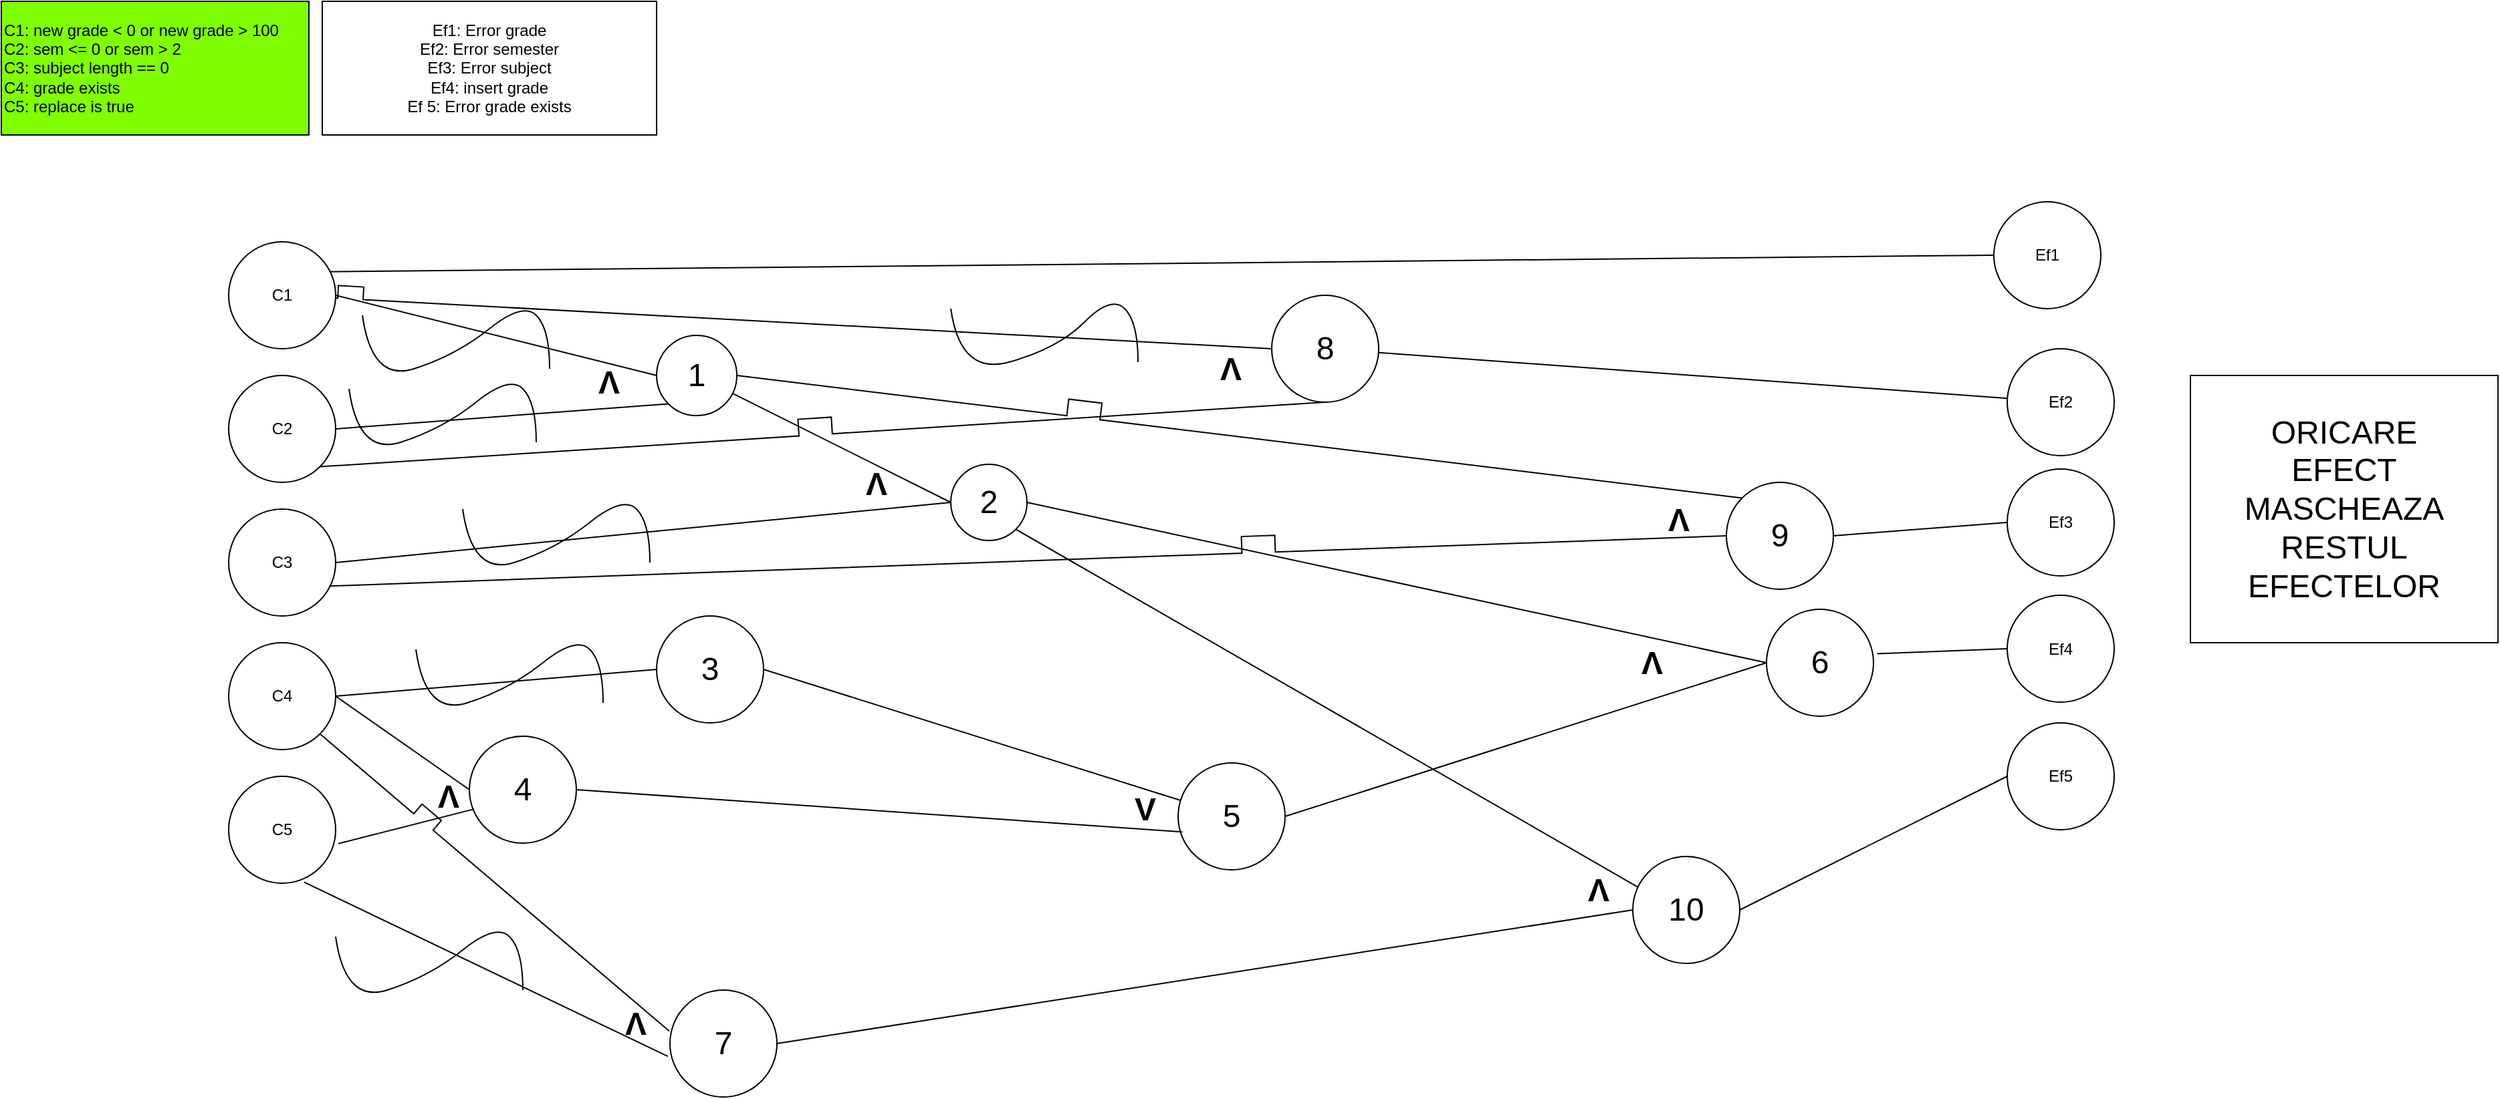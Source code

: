 <mxfile version="21.1.2" type="device">
  <diagram id="VnuXmWLjSKDz6pkJLCQi" name="Page-1">
    <mxGraphModel dx="1036" dy="606" grid="1" gridSize="10" guides="1" tooltips="1" connect="1" arrows="1" fold="1" page="1" pageScale="1" pageWidth="827" pageHeight="1169" math="0" shadow="0">
      <root>
        <mxCell id="0" />
        <mxCell id="1" parent="0" />
        <mxCell id="gHTXFpYsCy3y76UQldaq-1" value="C1" style="ellipse;whiteSpace=wrap;html=1;aspect=fixed;" parent="1" vertex="1">
          <mxGeometry x="370" y="230" width="80" height="80" as="geometry" />
        </mxCell>
        <mxCell id="gHTXFpYsCy3y76UQldaq-2" value="C2" style="ellipse;whiteSpace=wrap;html=1;aspect=fixed;" parent="1" vertex="1">
          <mxGeometry x="370" y="330" width="80" height="80" as="geometry" />
        </mxCell>
        <mxCell id="gHTXFpYsCy3y76UQldaq-3" value="C3" style="ellipse;whiteSpace=wrap;html=1;aspect=fixed;" parent="1" vertex="1">
          <mxGeometry x="370" y="430" width="80" height="80" as="geometry" />
        </mxCell>
        <mxCell id="gHTXFpYsCy3y76UQldaq-4" value="C4" style="ellipse;whiteSpace=wrap;html=1;aspect=fixed;" parent="1" vertex="1">
          <mxGeometry x="370" y="530" width="80" height="80" as="geometry" />
        </mxCell>
        <mxCell id="gHTXFpYsCy3y76UQldaq-9" value="&lt;div style=&quot;&quot;&gt;C1: new grade &amp;lt; 0 or new grade &amp;gt; 100&lt;/div&gt;&lt;div style=&quot;&quot;&gt;C2: sem &amp;lt;= 0 or sem &amp;gt; 2&lt;br&gt;C3: subject length == 0&lt;/div&gt;&lt;div style=&quot;&quot;&gt;C4: grade exists&lt;/div&gt;&lt;div style=&quot;&quot;&gt;C5: replace is true&lt;/div&gt;" style="rounded=0;whiteSpace=wrap;html=1;labelBackgroundColor=#80FF00;fillColor=#80FF00;align=left;" parent="1" vertex="1">
          <mxGeometry x="200" y="50" width="230" height="100" as="geometry" />
        </mxCell>
        <mxCell id="gHTXFpYsCy3y76UQldaq-12" value="Ef1: Error grade&lt;br&gt;Ef2: Error semester&lt;br&gt;Ef3: Error subject&lt;br&gt;Ef4: insert grade&lt;br&gt;Ef 5: Error grade exists" style="rounded=0;whiteSpace=wrap;html=1;labelBackgroundColor=none;fillColor=none;" parent="1" vertex="1">
          <mxGeometry x="440" y="50" width="250" height="100" as="geometry" />
        </mxCell>
        <mxCell id="gHTXFpYsCy3y76UQldaq-13" value="Ef1" style="ellipse;whiteSpace=wrap;html=1;aspect=fixed;" parent="1" vertex="1">
          <mxGeometry x="1690" y="200" width="80" height="80" as="geometry" />
        </mxCell>
        <mxCell id="gHTXFpYsCy3y76UQldaq-14" value="Ef2" style="ellipse;whiteSpace=wrap;html=1;aspect=fixed;" parent="1" vertex="1">
          <mxGeometry x="1700" y="310" width="80" height="80" as="geometry" />
        </mxCell>
        <mxCell id="gHTXFpYsCy3y76UQldaq-15" value="Ef3" style="ellipse;whiteSpace=wrap;html=1;aspect=fixed;" parent="1" vertex="1">
          <mxGeometry x="1700" y="400" width="80" height="80" as="geometry" />
        </mxCell>
        <mxCell id="gHTXFpYsCy3y76UQldaq-16" value="Ef4" style="ellipse;whiteSpace=wrap;html=1;aspect=fixed;" parent="1" vertex="1">
          <mxGeometry x="1700" y="494.5" width="80" height="80" as="geometry" />
        </mxCell>
        <mxCell id="gHTXFpYsCy3y76UQldaq-17" value="Ef5" style="ellipse;whiteSpace=wrap;html=1;aspect=fixed;" parent="1" vertex="1">
          <mxGeometry x="1700" y="590" width="80" height="80" as="geometry" />
        </mxCell>
        <mxCell id="gHTXFpYsCy3y76UQldaq-24" value="" style="endArrow=none;html=1;rounded=0;exitX=1;exitY=0.5;exitDx=0;exitDy=0;entryX=0;entryY=0.5;entryDx=0;entryDy=0;" parent="1" source="gHTXFpYsCy3y76UQldaq-1" target="gHTXFpYsCy3y76UQldaq-26" edge="1">
          <mxGeometry width="50" height="50" relative="1" as="geometry">
            <mxPoint x="480" y="420" as="sourcePoint" />
            <mxPoint x="640" y="300" as="targetPoint" />
          </mxGeometry>
        </mxCell>
        <mxCell id="gHTXFpYsCy3y76UQldaq-26" value="&lt;font style=&quot;font-size: 24px;&quot;&gt;1&lt;/font&gt;" style="ellipse;whiteSpace=wrap;html=1;aspect=fixed;labelBackgroundColor=none;fillColor=none;" parent="1" vertex="1">
          <mxGeometry x="690" y="300" width="60" height="60" as="geometry" />
        </mxCell>
        <mxCell id="gHTXFpYsCy3y76UQldaq-27" value="" style="curved=1;endArrow=none;html=1;rounded=0;endFill=0;" parent="1" edge="1">
          <mxGeometry width="50" height="50" relative="1" as="geometry">
            <mxPoint x="470" y="285" as="sourcePoint" />
            <mxPoint x="610" y="325" as="targetPoint" />
            <Array as="points">
              <mxPoint x="477" y="335" />
              <mxPoint x="540" y="315" />
              <mxPoint x="590" y="275" />
              <mxPoint x="610" y="295" />
            </Array>
          </mxGeometry>
        </mxCell>
        <mxCell id="gHTXFpYsCy3y76UQldaq-30" value="" style="endArrow=none;html=1;rounded=0;entryX=0;entryY=1;entryDx=0;entryDy=0;exitX=1;exitY=0.5;exitDx=0;exitDy=0;" parent="1" source="gHTXFpYsCy3y76UQldaq-2" target="gHTXFpYsCy3y76UQldaq-26" edge="1">
          <mxGeometry width="50" height="50" relative="1" as="geometry">
            <mxPoint x="480" y="420" as="sourcePoint" />
            <mxPoint x="530" y="370" as="targetPoint" />
          </mxGeometry>
        </mxCell>
        <mxCell id="gHTXFpYsCy3y76UQldaq-31" value="" style="curved=1;endArrow=none;html=1;rounded=0;endFill=0;" parent="1" edge="1">
          <mxGeometry width="50" height="50" relative="1" as="geometry">
            <mxPoint x="460" y="340" as="sourcePoint" />
            <mxPoint x="600" y="380" as="targetPoint" />
            <Array as="points">
              <mxPoint x="467" y="390" />
              <mxPoint x="530" y="370" />
              <mxPoint x="580" y="330" />
              <mxPoint x="600" y="350" />
            </Array>
          </mxGeometry>
        </mxCell>
        <mxCell id="gHTXFpYsCy3y76UQldaq-34" value="" style="endArrow=none;html=1;rounded=0;fontSize=24;exitX=1;exitY=0.5;exitDx=0;exitDy=0;entryX=0;entryY=0.5;entryDx=0;entryDy=0;" parent="1" source="gHTXFpYsCy3y76UQldaq-3" target="gHTXFpYsCy3y76UQldaq-36" edge="1">
          <mxGeometry width="50" height="50" relative="1" as="geometry">
            <mxPoint x="610" y="420" as="sourcePoint" />
            <mxPoint x="860" y="460" as="targetPoint" />
          </mxGeometry>
        </mxCell>
        <mxCell id="gHTXFpYsCy3y76UQldaq-35" value="" style="curved=1;endArrow=none;html=1;rounded=0;endFill=0;" parent="1" edge="1">
          <mxGeometry width="50" height="50" relative="1" as="geometry">
            <mxPoint x="545" y="430" as="sourcePoint" />
            <mxPoint x="685" y="470" as="targetPoint" />
            <Array as="points">
              <mxPoint x="552" y="480" />
              <mxPoint x="615" y="460" />
              <mxPoint x="665" y="420" />
              <mxPoint x="685" y="440" />
            </Array>
          </mxGeometry>
        </mxCell>
        <mxCell id="gHTXFpYsCy3y76UQldaq-36" value="2" style="ellipse;whiteSpace=wrap;html=1;aspect=fixed;labelBackgroundColor=none;fontSize=24;fillColor=none;" parent="1" vertex="1">
          <mxGeometry x="910" y="396.5" width="57" height="57" as="geometry" />
        </mxCell>
        <mxCell id="gHTXFpYsCy3y76UQldaq-37" value="C5" style="ellipse;whiteSpace=wrap;html=1;aspect=fixed;" parent="1" vertex="1">
          <mxGeometry x="370" y="630" width="80" height="80" as="geometry" />
        </mxCell>
        <mxCell id="gHTXFpYsCy3y76UQldaq-38" value="" style="endArrow=none;html=1;rounded=0;fontSize=24;entryX=0;entryY=0.5;entryDx=0;entryDy=0;" parent="1" source="gHTXFpYsCy3y76UQldaq-26" target="gHTXFpYsCy3y76UQldaq-36" edge="1">
          <mxGeometry width="50" height="50" relative="1" as="geometry">
            <mxPoint x="880" y="420" as="sourcePoint" />
            <mxPoint x="930" y="370" as="targetPoint" />
          </mxGeometry>
        </mxCell>
        <mxCell id="gHTXFpYsCy3y76UQldaq-40" value="" style="endArrow=none;html=1;rounded=0;fontSize=24;exitX=1;exitY=0.5;exitDx=0;exitDy=0;entryX=0;entryY=0.5;entryDx=0;entryDy=0;" parent="1" source="gHTXFpYsCy3y76UQldaq-4" target="gHTXFpYsCy3y76UQldaq-42" edge="1">
          <mxGeometry width="50" height="50" relative="1" as="geometry">
            <mxPoint x="520" y="500" as="sourcePoint" />
            <mxPoint x="700" y="560" as="targetPoint" />
          </mxGeometry>
        </mxCell>
        <mxCell id="gHTXFpYsCy3y76UQldaq-41" value="" style="endArrow=none;html=1;rounded=0;fontSize=24;exitX=1.025;exitY=0.63;exitDx=0;exitDy=0;exitPerimeter=0;entryX=0.042;entryY=0.682;entryDx=0;entryDy=0;entryPerimeter=0;" parent="1" source="gHTXFpYsCy3y76UQldaq-37" target="gHTXFpYsCy3y76UQldaq-42" edge="1">
          <mxGeometry width="50" height="50" relative="1" as="geometry">
            <mxPoint x="500" y="670" as="sourcePoint" />
            <mxPoint x="700" y="590" as="targetPoint" />
          </mxGeometry>
        </mxCell>
        <mxCell id="gHTXFpYsCy3y76UQldaq-42" value="&lt;font style=&quot;font-size: 24px;&quot;&gt;4&lt;/font&gt;" style="ellipse;whiteSpace=wrap;html=1;aspect=fixed;labelBackgroundColor=none;fillColor=none;" parent="1" vertex="1">
          <mxGeometry x="550" y="600" width="80" height="80" as="geometry" />
        </mxCell>
        <mxCell id="gHTXFpYsCy3y76UQldaq-43" value="V" style="text;html=1;align=center;verticalAlign=middle;resizable=0;points=[];autosize=1;strokeColor=none;fillColor=none;fontSize=24;fontStyle=1" parent="1" vertex="1">
          <mxGeometry x="1040" y="640" width="30" height="30" as="geometry" />
        </mxCell>
        <mxCell id="gHTXFpYsCy3y76UQldaq-45" value="&lt;font style=&quot;font-size: 24px;&quot;&gt;3&lt;/font&gt;" style="ellipse;whiteSpace=wrap;html=1;aspect=fixed;labelBackgroundColor=none;fillColor=none;" parent="1" vertex="1">
          <mxGeometry x="690" y="510" width="80" height="80" as="geometry" />
        </mxCell>
        <mxCell id="gHTXFpYsCy3y76UQldaq-46" value="" style="endArrow=none;html=1;rounded=0;fontSize=24;exitX=1;exitY=0.5;exitDx=0;exitDy=0;entryX=0;entryY=0.5;entryDx=0;entryDy=0;" parent="1" source="gHTXFpYsCy3y76UQldaq-4" target="gHTXFpYsCy3y76UQldaq-45" edge="1">
          <mxGeometry width="50" height="50" relative="1" as="geometry">
            <mxPoint x="830" y="500" as="sourcePoint" />
            <mxPoint x="880" y="450" as="targetPoint" />
          </mxGeometry>
        </mxCell>
        <mxCell id="gHTXFpYsCy3y76UQldaq-47" value="" style="curved=1;endArrow=none;html=1;rounded=0;endFill=0;" parent="1" edge="1">
          <mxGeometry width="50" height="50" relative="1" as="geometry">
            <mxPoint x="510" y="535" as="sourcePoint" />
            <mxPoint x="650" y="575" as="targetPoint" />
            <Array as="points">
              <mxPoint x="517" y="585" />
              <mxPoint x="580" y="565" />
              <mxPoint x="630" y="525" />
              <mxPoint x="650" y="545" />
            </Array>
          </mxGeometry>
        </mxCell>
        <mxCell id="gHTXFpYsCy3y76UQldaq-48" value="" style="endArrow=none;html=1;rounded=0;fontSize=24;exitX=1;exitY=0.5;exitDx=0;exitDy=0;entryX=0.04;entryY=0.645;entryDx=0;entryDy=0;entryPerimeter=0;" parent="1" source="gHTXFpYsCy3y76UQldaq-42" target="gHTXFpYsCy3y76UQldaq-50" edge="1">
          <mxGeometry width="50" height="50" relative="1" as="geometry">
            <mxPoint x="830" y="590" as="sourcePoint" />
            <mxPoint x="1050" y="600" as="targetPoint" />
          </mxGeometry>
        </mxCell>
        <mxCell id="gHTXFpYsCy3y76UQldaq-49" value="" style="endArrow=none;html=1;rounded=0;fontSize=24;exitX=1;exitY=0.5;exitDx=0;exitDy=0;" parent="1" source="gHTXFpYsCy3y76UQldaq-45" target="gHTXFpYsCy3y76UQldaq-50" edge="1">
          <mxGeometry width="50" height="50" relative="1" as="geometry">
            <mxPoint x="830" y="590" as="sourcePoint" />
            <mxPoint x="1050" y="600" as="targetPoint" />
          </mxGeometry>
        </mxCell>
        <mxCell id="gHTXFpYsCy3y76UQldaq-50" value="&lt;font style=&quot;font-size: 24px;&quot;&gt;5&lt;/font&gt;" style="ellipse;whiteSpace=wrap;html=1;aspect=fixed;labelBackgroundColor=none;fillColor=none;" parent="1" vertex="1">
          <mxGeometry x="1080" y="620" width="80" height="80" as="geometry" />
        </mxCell>
        <mxCell id="gHTXFpYsCy3y76UQldaq-51" value="V" style="text;html=1;align=center;verticalAlign=middle;resizable=0;points=[];autosize=1;strokeColor=none;fillColor=none;fontSize=24;fontStyle=1;rotation=-180;" parent="1" vertex="1">
          <mxGeometry x="640" y="320" width="30" height="30" as="geometry" />
        </mxCell>
        <mxCell id="gHTXFpYsCy3y76UQldaq-52" value="V" style="text;html=1;align=center;verticalAlign=middle;resizable=0;points=[];autosize=1;strokeColor=none;fillColor=none;fontSize=24;fontStyle=1;rotation=-180;" parent="1" vertex="1">
          <mxGeometry x="840" y="396.5" width="30" height="30" as="geometry" />
        </mxCell>
        <mxCell id="gHTXFpYsCy3y76UQldaq-53" value="V" style="text;html=1;align=center;verticalAlign=middle;resizable=0;points=[];autosize=1;strokeColor=none;fillColor=none;fontSize=24;fontStyle=1;rotation=-180;" parent="1" vertex="1">
          <mxGeometry x="520" y="630" width="30" height="30" as="geometry" />
        </mxCell>
        <mxCell id="gHTXFpYsCy3y76UQldaq-54" value="" style="endArrow=none;html=1;rounded=0;fontSize=24;exitX=1;exitY=0.5;exitDx=0;exitDy=0;entryX=0;entryY=0.5;entryDx=0;entryDy=0;" parent="1" source="gHTXFpYsCy3y76UQldaq-36" target="gHTXFpYsCy3y76UQldaq-56" edge="1">
          <mxGeometry width="50" height="50" relative="1" as="geometry">
            <mxPoint x="860" y="500" as="sourcePoint" />
            <mxPoint x="1430" y="320" as="targetPoint" />
          </mxGeometry>
        </mxCell>
        <mxCell id="gHTXFpYsCy3y76UQldaq-55" value="" style="endArrow=none;html=1;rounded=0;fontSize=24;exitX=1;exitY=0.5;exitDx=0;exitDy=0;entryX=0;entryY=0.5;entryDx=0;entryDy=0;" parent="1" source="gHTXFpYsCy3y76UQldaq-50" target="gHTXFpYsCy3y76UQldaq-56" edge="1">
          <mxGeometry width="50" height="50" relative="1" as="geometry">
            <mxPoint x="1080" y="500" as="sourcePoint" />
            <mxPoint x="1430" y="350" as="targetPoint" />
          </mxGeometry>
        </mxCell>
        <mxCell id="gHTXFpYsCy3y76UQldaq-56" value="&lt;span style=&quot;font-size: 24px;&quot;&gt;6&lt;/span&gt;" style="ellipse;whiteSpace=wrap;html=1;aspect=fixed;labelBackgroundColor=none;fillColor=none;" parent="1" vertex="1">
          <mxGeometry x="1520" y="505" width="80" height="80" as="geometry" />
        </mxCell>
        <mxCell id="gHTXFpYsCy3y76UQldaq-57" value="V" style="text;html=1;align=center;verticalAlign=middle;resizable=0;points=[];autosize=1;strokeColor=none;fillColor=none;fontSize=24;fontStyle=1;rotation=-180;" parent="1" vertex="1">
          <mxGeometry x="1420" y="530" width="30" height="30" as="geometry" />
        </mxCell>
        <mxCell id="gHTXFpYsCy3y76UQldaq-58" value="" style="endArrow=none;html=1;rounded=0;fontSize=24;exitX=1.035;exitY=0.415;exitDx=0;exitDy=0;entryX=0;entryY=0.5;entryDx=0;entryDy=0;exitPerimeter=0;" parent="1" source="gHTXFpYsCy3y76UQldaq-56" target="gHTXFpYsCy3y76UQldaq-16" edge="1">
          <mxGeometry width="50" height="50" relative="1" as="geometry">
            <mxPoint x="1110" y="480" as="sourcePoint" />
            <mxPoint x="1670" y="380" as="targetPoint" />
          </mxGeometry>
        </mxCell>
        <mxCell id="gHTXFpYsCy3y76UQldaq-59" value="" style="endArrow=none;html=1;rounded=0;fontSize=24;exitX=1;exitY=1;exitDx=0;exitDy=0;entryX=-0.005;entryY=0.385;entryDx=0;entryDy=0;entryPerimeter=0;jumpStyle=sharp;jumpSize=19;" parent="1" source="gHTXFpYsCy3y76UQldaq-4" target="gHTXFpYsCy3y76UQldaq-62" edge="1">
          <mxGeometry width="50" height="50" relative="1" as="geometry">
            <mxPoint x="640" y="650" as="sourcePoint" />
            <mxPoint x="750" y="820" as="targetPoint" />
          </mxGeometry>
        </mxCell>
        <mxCell id="gHTXFpYsCy3y76UQldaq-60" value="" style="endArrow=none;html=1;rounded=0;fontSize=24;exitX=0.705;exitY=0.99;exitDx=0;exitDy=0;exitPerimeter=0;entryX=-0.02;entryY=0.62;entryDx=0;entryDy=0;entryPerimeter=0;" parent="1" source="gHTXFpYsCy3y76UQldaq-37" target="gHTXFpYsCy3y76UQldaq-62" edge="1">
          <mxGeometry width="50" height="50" relative="1" as="geometry">
            <mxPoint x="448.284" y="608.284" as="sourcePoint" />
            <mxPoint x="680" y="820" as="targetPoint" />
          </mxGeometry>
        </mxCell>
        <mxCell id="gHTXFpYsCy3y76UQldaq-61" value="" style="curved=1;endArrow=none;html=1;rounded=0;endFill=0;" parent="1" edge="1">
          <mxGeometry width="50" height="50" relative="1" as="geometry">
            <mxPoint x="450" y="750" as="sourcePoint" />
            <mxPoint x="590" y="790" as="targetPoint" />
            <Array as="points">
              <mxPoint x="457" y="800" />
              <mxPoint x="520" y="780" />
              <mxPoint x="570" y="740" />
              <mxPoint x="590" y="760" />
            </Array>
          </mxGeometry>
        </mxCell>
        <mxCell id="gHTXFpYsCy3y76UQldaq-62" value="&lt;font style=&quot;font-size: 24px;&quot;&gt;7&lt;/font&gt;" style="ellipse;whiteSpace=wrap;html=1;aspect=fixed;labelBackgroundColor=none;fillColor=none;" parent="1" vertex="1">
          <mxGeometry x="700" y="790" width="80" height="80" as="geometry" />
        </mxCell>
        <mxCell id="gHTXFpYsCy3y76UQldaq-63" value="V" style="text;html=1;align=center;verticalAlign=middle;resizable=0;points=[];autosize=1;strokeColor=none;fillColor=none;fontSize=24;fontStyle=1;rotation=-180;" parent="1" vertex="1">
          <mxGeometry x="660" y="800" width="30" height="30" as="geometry" />
        </mxCell>
        <mxCell id="gHTXFpYsCy3y76UQldaq-64" value="" style="endArrow=none;html=1;rounded=0;fontSize=24;exitX=1;exitY=0.5;exitDx=0;exitDy=0;entryX=0;entryY=0.5;entryDx=0;entryDy=0;" parent="1" source="gHTXFpYsCy3y76UQldaq-62" target="gHTXFpYsCy3y76UQldaq-86" edge="1">
          <mxGeometry width="50" height="50" relative="1" as="geometry">
            <mxPoint x="436.4" y="719.2" as="sourcePoint" />
            <mxPoint x="1060" y="820" as="targetPoint" />
          </mxGeometry>
        </mxCell>
        <mxCell id="gHTXFpYsCy3y76UQldaq-65" value="" style="endArrow=none;html=1;rounded=0;fontSize=24;entryX=0;entryY=0.5;entryDx=0;entryDy=0;exitX=0.942;exitY=0.279;exitDx=0;exitDy=0;exitPerimeter=0;" parent="1" source="gHTXFpYsCy3y76UQldaq-1" target="gHTXFpYsCy3y76UQldaq-13" edge="1">
          <mxGeometry width="50" height="50" relative="1" as="geometry">
            <mxPoint x="840" y="320" as="sourcePoint" />
            <mxPoint x="1530" y="555" as="targetPoint" />
          </mxGeometry>
        </mxCell>
        <mxCell id="gHTXFpYsCy3y76UQldaq-66" value="" style="endArrow=none;html=1;rounded=0;fontSize=24;exitX=1;exitY=1;exitDx=0;exitDy=0;jumpStyle=sharp;jumpSize=25;entryX=0.5;entryY=1;entryDx=0;entryDy=0;" parent="1" source="gHTXFpYsCy3y76UQldaq-2" target="gHTXFpYsCy3y76UQldaq-70" edge="1">
          <mxGeometry width="50" height="50" relative="1" as="geometry">
            <mxPoint x="455.36" y="262.32" as="sourcePoint" />
            <mxPoint x="1130" y="330" as="targetPoint" />
          </mxGeometry>
        </mxCell>
        <mxCell id="gHTXFpYsCy3y76UQldaq-67" value="" style="endArrow=none;html=1;rounded=0;fontSize=24;exitX=0.94;exitY=0.72;exitDx=0;exitDy=0;exitPerimeter=0;jumpStyle=sharp;jumpSize=25;entryX=0;entryY=0.5;entryDx=0;entryDy=0;" parent="1" source="gHTXFpYsCy3y76UQldaq-3" target="gHTXFpYsCy3y76UQldaq-75" edge="1">
          <mxGeometry width="50" height="50" relative="1" as="geometry">
            <mxPoint x="448.284" y="351.716" as="sourcePoint" />
            <mxPoint x="1480" y="450" as="targetPoint" />
          </mxGeometry>
        </mxCell>
        <mxCell id="gHTXFpYsCy3y76UQldaq-68" value="ORICARE&lt;br&gt;EFECT MASCHEAZA RESTUL EFECTELOR" style="rounded=0;whiteSpace=wrap;html=1;labelBackgroundColor=none;fontSize=24;fillColor=none;" parent="1" vertex="1">
          <mxGeometry x="1837" y="330" width="230" height="200" as="geometry" />
        </mxCell>
        <mxCell id="gHTXFpYsCy3y76UQldaq-69" value="" style="endArrow=none;html=1;rounded=0;fontSize=24;jumpStyle=sharp;jumpSize=19;entryX=0;entryY=0.5;entryDx=0;entryDy=0;" parent="1" source="gHTXFpYsCy3y76UQldaq-1" target="gHTXFpYsCy3y76UQldaq-70" edge="1">
          <mxGeometry width="50" height="50" relative="1" as="geometry">
            <mxPoint x="840" y="290" as="sourcePoint" />
            <mxPoint x="1130" y="300" as="targetPoint" />
            <Array as="points" />
          </mxGeometry>
        </mxCell>
        <mxCell id="gHTXFpYsCy3y76UQldaq-70" value="&lt;span style=&quot;font-size: 24px;&quot;&gt;8&lt;/span&gt;" style="ellipse;whiteSpace=wrap;html=1;aspect=fixed;labelBackgroundColor=none;fillColor=none;" parent="1" vertex="1">
          <mxGeometry x="1150" y="270" width="80" height="80" as="geometry" />
        </mxCell>
        <mxCell id="gHTXFpYsCy3y76UQldaq-71" value="V" style="text;html=1;align=center;verticalAlign=middle;resizable=0;points=[];autosize=1;strokeColor=none;fillColor=none;fontSize=24;fontStyle=1;rotation=-180;" parent="1" vertex="1">
          <mxGeometry x="1105" y="310" width="30" height="30" as="geometry" />
        </mxCell>
        <mxCell id="gHTXFpYsCy3y76UQldaq-72" value="" style="curved=1;endArrow=none;html=1;rounded=0;endFill=0;" parent="1" edge="1">
          <mxGeometry width="50" height="50" relative="1" as="geometry">
            <mxPoint x="910.0" y="280" as="sourcePoint" />
            <mxPoint x="1050.0" y="320" as="targetPoint" />
            <Array as="points">
              <mxPoint x="917" y="330" />
              <mxPoint x="990" y="310" />
              <mxPoint x="1030" y="270" />
              <mxPoint x="1050" y="290" />
            </Array>
          </mxGeometry>
        </mxCell>
        <mxCell id="gHTXFpYsCy3y76UQldaq-73" value="" style="endArrow=none;html=1;rounded=0;fontSize=24;jumpStyle=sharp;jumpSize=19;" parent="1" source="gHTXFpYsCy3y76UQldaq-70" target="gHTXFpYsCy3y76UQldaq-14" edge="1">
          <mxGeometry width="50" height="50" relative="1" as="geometry">
            <mxPoint x="1250" y="510" as="sourcePoint" />
            <mxPoint x="1300" y="460" as="targetPoint" />
          </mxGeometry>
        </mxCell>
        <mxCell id="gHTXFpYsCy3y76UQldaq-75" value="&lt;span style=&quot;font-size: 24px;&quot;&gt;9&lt;/span&gt;" style="ellipse;whiteSpace=wrap;html=1;aspect=fixed;labelBackgroundColor=none;fillColor=none;" parent="1" vertex="1">
          <mxGeometry x="1490" y="410" width="80" height="80" as="geometry" />
        </mxCell>
        <mxCell id="gHTXFpYsCy3y76UQldaq-76" value="" style="endArrow=none;html=1;rounded=0;fontSize=24;jumpStyle=sharp;jumpSize=19;entryX=0;entryY=0.5;entryDx=0;entryDy=0;exitX=1;exitY=0.5;exitDx=0;exitDy=0;" parent="1" source="gHTXFpYsCy3y76UQldaq-75" target="gHTXFpYsCy3y76UQldaq-15" edge="1">
          <mxGeometry width="50" height="50" relative="1" as="geometry">
            <mxPoint x="1240" y="510" as="sourcePoint" />
            <mxPoint x="1290" y="460" as="targetPoint" />
          </mxGeometry>
        </mxCell>
        <mxCell id="gHTXFpYsCy3y76UQldaq-83" value="V" style="text;html=1;align=center;verticalAlign=middle;resizable=0;points=[];autosize=1;strokeColor=none;fillColor=none;fontSize=24;fontStyle=1;rotation=-180;" parent="1" vertex="1">
          <mxGeometry x="1440" y="423.5" width="30" height="30" as="geometry" />
        </mxCell>
        <mxCell id="gHTXFpYsCy3y76UQldaq-85" value="" style="endArrow=none;html=1;rounded=0;fontSize=24;exitX=1;exitY=0.5;exitDx=0;exitDy=0;entryX=0;entryY=0;entryDx=0;entryDy=0;jumpStyle=sharp;jumpSize=25;" parent="1" source="gHTXFpYsCy3y76UQldaq-26" target="gHTXFpYsCy3y76UQldaq-75" edge="1">
          <mxGeometry width="50" height="50" relative="1" as="geometry">
            <mxPoint x="917.0" y="448.5" as="sourcePoint" />
            <mxPoint x="1530" y="555" as="targetPoint" />
          </mxGeometry>
        </mxCell>
        <mxCell id="gHTXFpYsCy3y76UQldaq-86" value="&lt;span style=&quot;font-size: 24px;&quot;&gt;10&lt;/span&gt;" style="ellipse;whiteSpace=wrap;html=1;aspect=fixed;labelBackgroundColor=none;fillColor=none;" parent="1" vertex="1">
          <mxGeometry x="1420" y="690" width="80" height="80" as="geometry" />
        </mxCell>
        <mxCell id="gHTXFpYsCy3y76UQldaq-87" value="" style="endArrow=none;html=1;rounded=0;fontSize=24;exitX=1;exitY=0.5;exitDx=0;exitDy=0;entryX=0;entryY=0.5;entryDx=0;entryDy=0;" parent="1" source="gHTXFpYsCy3y76UQldaq-86" target="gHTXFpYsCy3y76UQldaq-17" edge="1">
          <mxGeometry width="50" height="50" relative="1" as="geometry">
            <mxPoint x="790" y="840" as="sourcePoint" />
            <mxPoint x="1490.0" y="730" as="targetPoint" />
          </mxGeometry>
        </mxCell>
        <mxCell id="gHTXFpYsCy3y76UQldaq-88" value="V" style="text;html=1;align=center;verticalAlign=middle;resizable=0;points=[];autosize=1;strokeColor=none;fillColor=none;fontSize=24;fontStyle=1;rotation=-180;" parent="1" vertex="1">
          <mxGeometry x="1380" y="700" width="30" height="30" as="geometry" />
        </mxCell>
        <mxCell id="gHTXFpYsCy3y76UQldaq-89" value="" style="endArrow=none;html=1;rounded=0;fontSize=24;exitX=1;exitY=1;exitDx=0;exitDy=0;entryX=0.048;entryY=0.286;entryDx=0;entryDy=0;entryPerimeter=0;" parent="1" source="gHTXFpYsCy3y76UQldaq-36" target="gHTXFpYsCy3y76UQldaq-86" edge="1">
          <mxGeometry width="50" height="50" relative="1" as="geometry">
            <mxPoint x="977.0" y="435" as="sourcePoint" />
            <mxPoint x="1530" y="555" as="targetPoint" />
          </mxGeometry>
        </mxCell>
      </root>
    </mxGraphModel>
  </diagram>
</mxfile>
